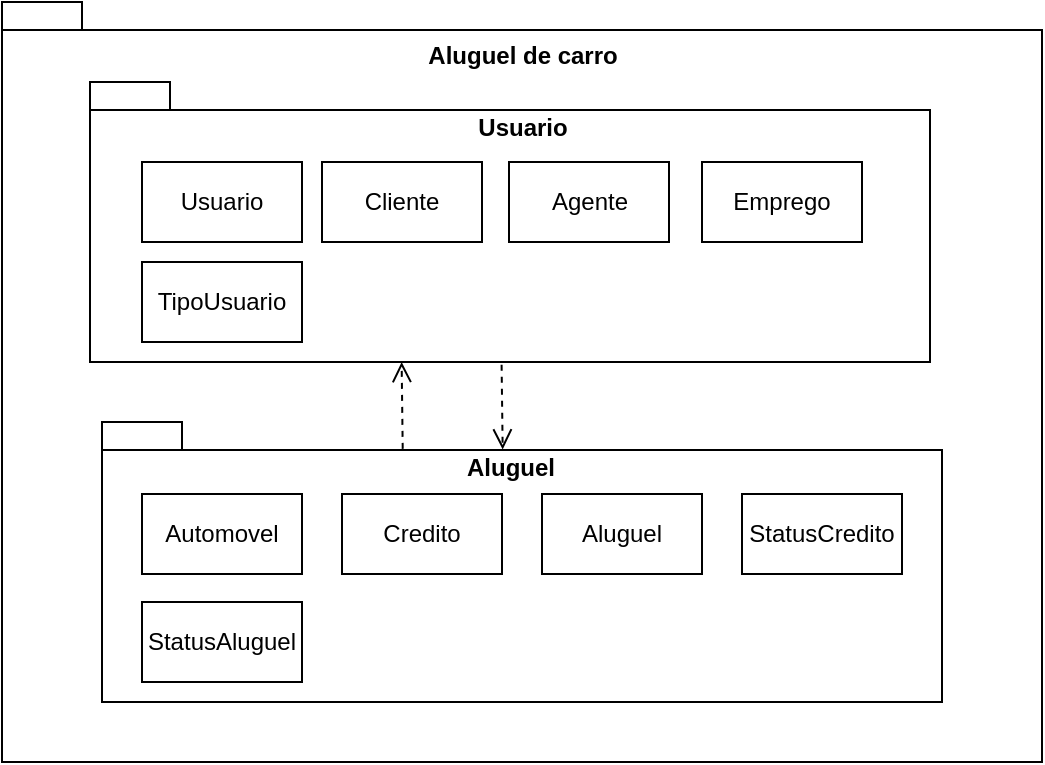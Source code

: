 <mxfile version="28.2.0">
  <diagram name="Página-1" id="-YyGa3tcD2c0_sMUwYFJ">
    <mxGraphModel dx="872" dy="465" grid="1" gridSize="10" guides="1" tooltips="1" connect="1" arrows="1" fold="1" page="1" pageScale="1" pageWidth="827" pageHeight="1169" math="0" shadow="0">
      <root>
        <mxCell id="0" />
        <mxCell id="1" parent="0" />
        <mxCell id="WHNYiA0krKAnXI39mX8S-6" value="" style="shape=folder;fontStyle=1;spacingTop=10;tabWidth=40;tabHeight=14;tabPosition=left;html=1;whiteSpace=wrap;" vertex="1" parent="1">
          <mxGeometry x="160" y="90" width="520" height="380" as="geometry" />
        </mxCell>
        <mxCell id="WHNYiA0krKAnXI39mX8S-8" value="" style="shape=folder;fontStyle=1;spacingTop=10;tabWidth=40;tabHeight=14;tabPosition=left;html=1;whiteSpace=wrap;" vertex="1" parent="1">
          <mxGeometry x="210" y="300" width="420" height="140" as="geometry" />
        </mxCell>
        <mxCell id="WHNYiA0krKAnXI39mX8S-11" value="" style="shape=folder;fontStyle=1;spacingTop=10;tabWidth=40;tabHeight=14;tabPosition=left;html=1;whiteSpace=wrap;" vertex="1" parent="1">
          <mxGeometry x="204" y="130" width="420" height="140" as="geometry" />
        </mxCell>
        <mxCell id="WHNYiA0krKAnXI39mX8S-12" value="" style="html=1;verticalAlign=bottom;endArrow=open;dashed=1;endSize=8;curved=0;rounded=0;exitX=0.358;exitY=0.096;exitDx=0;exitDy=0;exitPerimeter=0;entryX=0.371;entryY=1;entryDx=0;entryDy=0;entryPerimeter=0;" edge="1" parent="1" source="WHNYiA0krKAnXI39mX8S-8" target="WHNYiA0krKAnXI39mX8S-11">
          <mxGeometry relative="1" as="geometry">
            <mxPoint x="370" y="290" as="sourcePoint" />
            <mxPoint x="290" y="290" as="targetPoint" />
          </mxGeometry>
        </mxCell>
        <mxCell id="WHNYiA0krKAnXI39mX8S-13" value="" style="html=1;verticalAlign=bottom;endArrow=open;dashed=1;endSize=8;curved=0;rounded=0;exitX=0.49;exitY=1.01;exitDx=0;exitDy=0;exitPerimeter=0;entryX=0.477;entryY=0.098;entryDx=0;entryDy=0;entryPerimeter=0;" edge="1" parent="1" source="WHNYiA0krKAnXI39mX8S-11" target="WHNYiA0krKAnXI39mX8S-8">
          <mxGeometry relative="1" as="geometry">
            <mxPoint x="410" y="343" as="sourcePoint" />
            <mxPoint x="410" y="300" as="targetPoint" />
          </mxGeometry>
        </mxCell>
        <mxCell id="WHNYiA0krKAnXI39mX8S-14" value="Usuario" style="html=1;whiteSpace=wrap;" vertex="1" parent="1">
          <mxGeometry x="230" y="170" width="80" height="40" as="geometry" />
        </mxCell>
        <mxCell id="WHNYiA0krKAnXI39mX8S-15" value="Cliente" style="html=1;whiteSpace=wrap;" vertex="1" parent="1">
          <mxGeometry x="320" y="170" width="80" height="40" as="geometry" />
        </mxCell>
        <mxCell id="WHNYiA0krKAnXI39mX8S-16" value="Agente" style="html=1;whiteSpace=wrap;" vertex="1" parent="1">
          <mxGeometry x="413.5" y="170" width="80" height="40" as="geometry" />
        </mxCell>
        <mxCell id="WHNYiA0krKAnXI39mX8S-19" value="Emprego" style="html=1;whiteSpace=wrap;" vertex="1" parent="1">
          <mxGeometry x="510" y="170" width="80" height="40" as="geometry" />
        </mxCell>
        <mxCell id="WHNYiA0krKAnXI39mX8S-20" value="TipoUsuario" style="html=1;whiteSpace=wrap;" vertex="1" parent="1">
          <mxGeometry x="230" y="220" width="80" height="40" as="geometry" />
        </mxCell>
        <mxCell id="WHNYiA0krKAnXI39mX8S-22" value="Aluguel de carro" style="text;align=center;fontStyle=1;verticalAlign=middle;spacingLeft=3;spacingRight=3;strokeColor=none;rotatable=0;points=[[0,0.5],[1,0.5]];portConstraint=eastwest;html=1;" vertex="1" parent="1">
          <mxGeometry x="362" y="104" width="116" height="26" as="geometry" />
        </mxCell>
        <mxCell id="WHNYiA0krKAnXI39mX8S-23" value="Usuario" style="text;align=center;fontStyle=1;verticalAlign=middle;spacingLeft=3;spacingRight=3;strokeColor=none;rotatable=0;points=[[0,0.5],[1,0.5]];portConstraint=eastwest;html=1;" vertex="1" parent="1">
          <mxGeometry x="368" y="140" width="104" height="26" as="geometry" />
        </mxCell>
        <mxCell id="WHNYiA0krKAnXI39mX8S-24" value="Aluguel" style="text;align=center;fontStyle=1;verticalAlign=middle;spacingLeft=3;spacingRight=3;strokeColor=none;rotatable=0;points=[[0,0.5],[1,0.5]];portConstraint=eastwest;html=1;" vertex="1" parent="1">
          <mxGeometry x="362" y="310" width="104" height="26" as="geometry" />
        </mxCell>
        <mxCell id="WHNYiA0krKAnXI39mX8S-25" value="Automovel" style="html=1;whiteSpace=wrap;" vertex="1" parent="1">
          <mxGeometry x="230" y="336" width="80" height="40" as="geometry" />
        </mxCell>
        <mxCell id="WHNYiA0krKAnXI39mX8S-26" value="Credito" style="html=1;whiteSpace=wrap;" vertex="1" parent="1">
          <mxGeometry x="330" y="336" width="80" height="40" as="geometry" />
        </mxCell>
        <mxCell id="WHNYiA0krKAnXI39mX8S-27" value="Aluguel" style="html=1;whiteSpace=wrap;" vertex="1" parent="1">
          <mxGeometry x="430" y="336" width="80" height="40" as="geometry" />
        </mxCell>
        <mxCell id="WHNYiA0krKAnXI39mX8S-28" value="StatusCredito" style="html=1;whiteSpace=wrap;" vertex="1" parent="1">
          <mxGeometry x="530" y="336" width="80" height="40" as="geometry" />
        </mxCell>
        <mxCell id="WHNYiA0krKAnXI39mX8S-29" value="StatusAluguel" style="html=1;whiteSpace=wrap;" vertex="1" parent="1">
          <mxGeometry x="230" y="390" width="80" height="40" as="geometry" />
        </mxCell>
      </root>
    </mxGraphModel>
  </diagram>
</mxfile>
